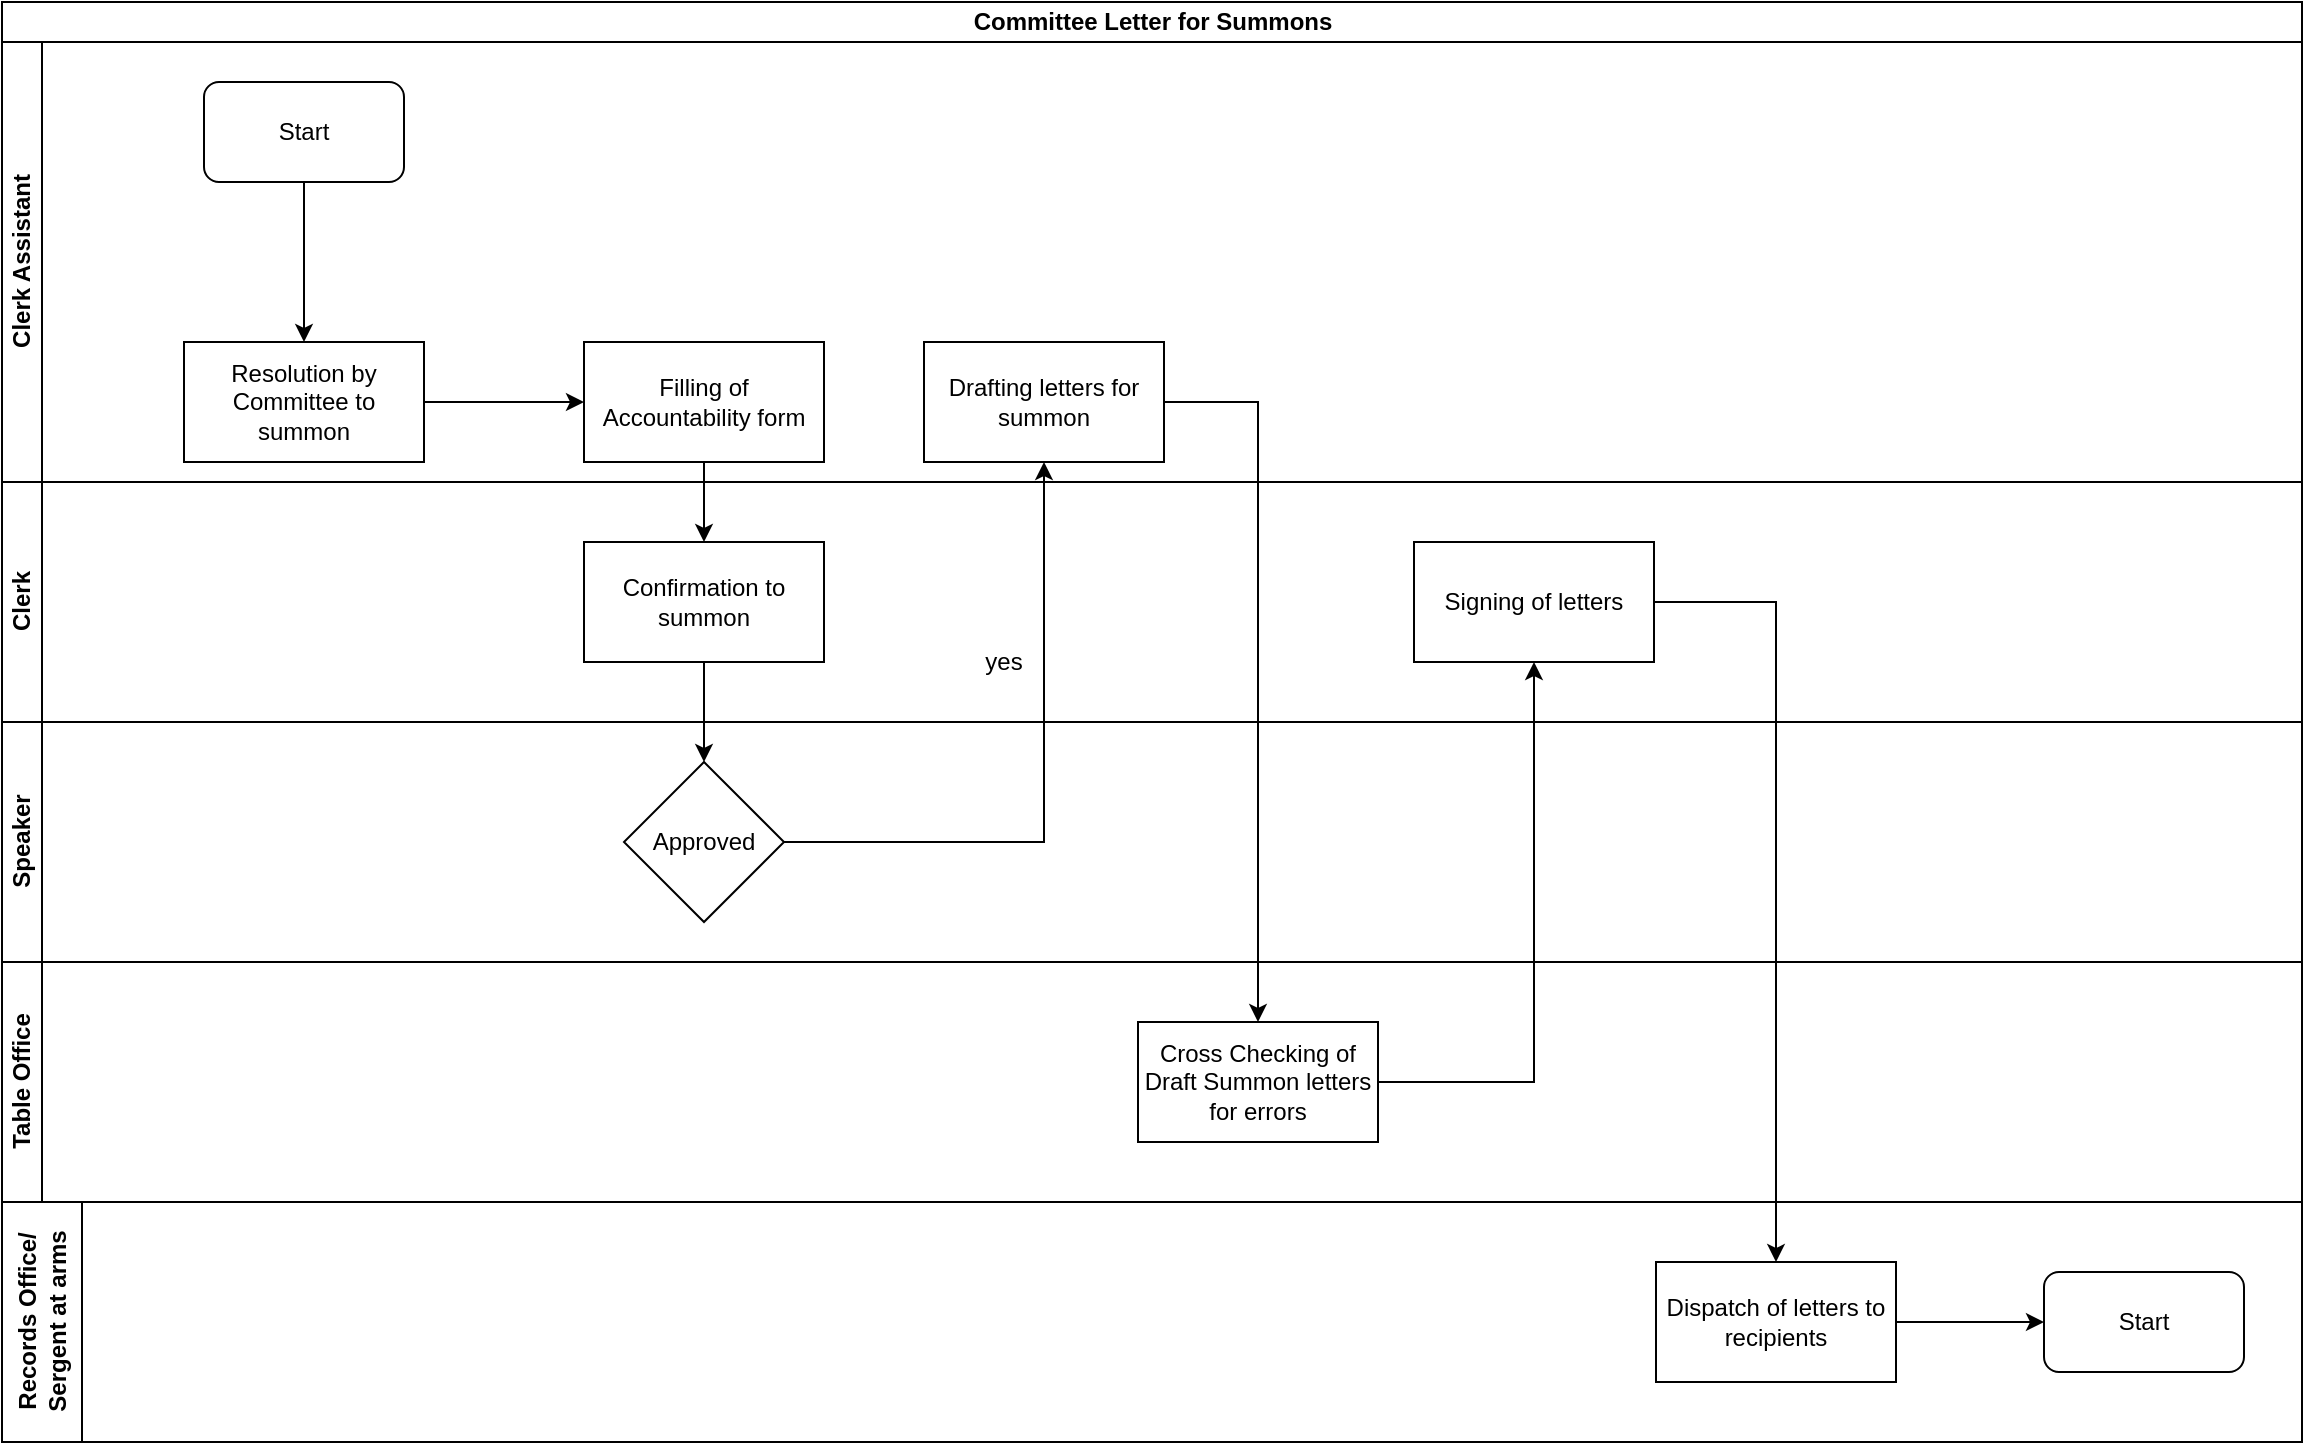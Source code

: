 <mxfile version="13.7.7" type="github">
  <diagram id="fW9NUbcDmhiTU7LCMh35" name="Page-1">
    <mxGraphModel dx="910" dy="487" grid="1" gridSize="10" guides="1" tooltips="1" connect="1" arrows="1" fold="1" page="1" pageScale="1" pageWidth="1169" pageHeight="827" math="0" shadow="0">
      <root>
        <mxCell id="0" />
        <mxCell id="1" parent="0" />
        <mxCell id="_9EXCAQElDtnFlGvw9H9-1" value="Committee Letter for Summons" style="swimlane;html=1;childLayout=stackLayout;resizeParent=1;resizeParentMax=0;horizontal=1;startSize=20;horizontalStack=0;" vertex="1" parent="1">
          <mxGeometry x="10" y="10" width="1150" height="720" as="geometry" />
        </mxCell>
        <mxCell id="_9EXCAQElDtnFlGvw9H9-2" value="Clerk Assistant" style="swimlane;html=1;startSize=20;horizontal=0;" vertex="1" parent="_9EXCAQElDtnFlGvw9H9-1">
          <mxGeometry y="20" width="1150" height="220" as="geometry" />
        </mxCell>
        <mxCell id="_9EXCAQElDtnFlGvw9H9-16" value="Start" style="rounded=1;whiteSpace=wrap;html=1;" vertex="1" parent="_9EXCAQElDtnFlGvw9H9-2">
          <mxGeometry x="101" y="20" width="100" height="50" as="geometry" />
        </mxCell>
        <mxCell id="_9EXCAQElDtnFlGvw9H9-19" value="Resolution by Committee to summon" style="rounded=0;whiteSpace=wrap;html=1;" vertex="1" parent="_9EXCAQElDtnFlGvw9H9-2">
          <mxGeometry x="91" y="150" width="120" height="60" as="geometry" />
        </mxCell>
        <mxCell id="_9EXCAQElDtnFlGvw9H9-18" value="" style="edgeStyle=orthogonalEdgeStyle;rounded=0;orthogonalLoop=1;jettySize=auto;html=1;entryX=0.5;entryY=0;entryDx=0;entryDy=0;" edge="1" parent="_9EXCAQElDtnFlGvw9H9-2" source="_9EXCAQElDtnFlGvw9H9-16" target="_9EXCAQElDtnFlGvw9H9-19">
          <mxGeometry relative="1" as="geometry">
            <mxPoint x="151" y="145" as="targetPoint" />
          </mxGeometry>
        </mxCell>
        <mxCell id="_9EXCAQElDtnFlGvw9H9-26" value="Drafting letters for summon" style="whiteSpace=wrap;html=1;rounded=0;" vertex="1" parent="_9EXCAQElDtnFlGvw9H9-2">
          <mxGeometry x="461" y="150" width="120" height="60" as="geometry" />
        </mxCell>
        <mxCell id="_9EXCAQElDtnFlGvw9H9-3" value="Clerk" style="swimlane;html=1;startSize=20;horizontal=0;" vertex="1" parent="_9EXCAQElDtnFlGvw9H9-1">
          <mxGeometry y="240" width="1150" height="120" as="geometry" />
        </mxCell>
        <mxCell id="_9EXCAQElDtnFlGvw9H9-31" value="Signing of letters" style="whiteSpace=wrap;html=1;rounded=0;" vertex="1" parent="_9EXCAQElDtnFlGvw9H9-3">
          <mxGeometry x="706" y="30" width="120" height="60" as="geometry" />
        </mxCell>
        <mxCell id="_9EXCAQElDtnFlGvw9H9-22" value="Confirmation to summon" style="whiteSpace=wrap;html=1;rounded=0;" vertex="1" parent="_9EXCAQElDtnFlGvw9H9-3">
          <mxGeometry x="291" y="30" width="120" height="60" as="geometry" />
        </mxCell>
        <mxCell id="_9EXCAQElDtnFlGvw9H9-28" value="yes" style="text;html=1;strokeColor=none;fillColor=none;align=center;verticalAlign=middle;whiteSpace=wrap;rounded=0;" vertex="1" parent="_9EXCAQElDtnFlGvw9H9-3">
          <mxGeometry x="481" y="80" width="40" height="20" as="geometry" />
        </mxCell>
        <mxCell id="_9EXCAQElDtnFlGvw9H9-4" value="Speaker" style="swimlane;html=1;startSize=20;horizontal=0;" vertex="1" parent="_9EXCAQElDtnFlGvw9H9-1">
          <mxGeometry y="360" width="1150" height="120" as="geometry" />
        </mxCell>
        <mxCell id="_9EXCAQElDtnFlGvw9H9-24" value="Approved" style="rhombus;whiteSpace=wrap;html=1;rounded=0;" vertex="1" parent="_9EXCAQElDtnFlGvw9H9-4">
          <mxGeometry x="311" y="20" width="80" height="80" as="geometry" />
        </mxCell>
        <mxCell id="_9EXCAQElDtnFlGvw9H9-9" value="Table Office" style="swimlane;html=1;startSize=20;horizontal=0;" vertex="1" parent="_9EXCAQElDtnFlGvw9H9-1">
          <mxGeometry y="480" width="1150" height="120" as="geometry" />
        </mxCell>
        <mxCell id="_9EXCAQElDtnFlGvw9H9-29" value="Cross Checking of Draft Summon letters for errors" style="whiteSpace=wrap;html=1;rounded=0;" vertex="1" parent="_9EXCAQElDtnFlGvw9H9-9">
          <mxGeometry x="568" y="30" width="120" height="60" as="geometry" />
        </mxCell>
        <mxCell id="_9EXCAQElDtnFlGvw9H9-15" value="&lt;div&gt;Records Office/ &lt;br&gt;&lt;/div&gt;&lt;div&gt;Sergent at arms&lt;/div&gt;" style="swimlane;html=1;startSize=40;horizontal=0;" vertex="1" parent="_9EXCAQElDtnFlGvw9H9-1">
          <mxGeometry y="600" width="1150" height="120" as="geometry" />
        </mxCell>
        <mxCell id="_9EXCAQElDtnFlGvw9H9-33" value="Dispatch of letters to recipients" style="whiteSpace=wrap;html=1;rounded=0;" vertex="1" parent="_9EXCAQElDtnFlGvw9H9-15">
          <mxGeometry x="827" y="30" width="120" height="60" as="geometry" />
        </mxCell>
        <mxCell id="_9EXCAQElDtnFlGvw9H9-25" value="" style="edgeStyle=orthogonalEdgeStyle;rounded=0;orthogonalLoop=1;jettySize=auto;html=1;" edge="1" parent="_9EXCAQElDtnFlGvw9H9-1" source="_9EXCAQElDtnFlGvw9H9-22" target="_9EXCAQElDtnFlGvw9H9-24">
          <mxGeometry relative="1" as="geometry" />
        </mxCell>
        <mxCell id="_9EXCAQElDtnFlGvw9H9-27" value="" style="edgeStyle=orthogonalEdgeStyle;rounded=0;orthogonalLoop=1;jettySize=auto;html=1;" edge="1" parent="_9EXCAQElDtnFlGvw9H9-1" source="_9EXCAQElDtnFlGvw9H9-24" target="_9EXCAQElDtnFlGvw9H9-26">
          <mxGeometry relative="1" as="geometry" />
        </mxCell>
        <mxCell id="_9EXCAQElDtnFlGvw9H9-30" value="" style="edgeStyle=orthogonalEdgeStyle;rounded=0;orthogonalLoop=1;jettySize=auto;html=1;" edge="1" parent="_9EXCAQElDtnFlGvw9H9-1" source="_9EXCAQElDtnFlGvw9H9-26" target="_9EXCAQElDtnFlGvw9H9-29">
          <mxGeometry relative="1" as="geometry">
            <Array as="points">
              <mxPoint x="628" y="200" />
            </Array>
          </mxGeometry>
        </mxCell>
        <mxCell id="_9EXCAQElDtnFlGvw9H9-32" value="" style="edgeStyle=orthogonalEdgeStyle;rounded=0;orthogonalLoop=1;jettySize=auto;html=1;" edge="1" parent="_9EXCAQElDtnFlGvw9H9-1" source="_9EXCAQElDtnFlGvw9H9-29" target="_9EXCAQElDtnFlGvw9H9-31">
          <mxGeometry relative="1" as="geometry" />
        </mxCell>
        <mxCell id="_9EXCAQElDtnFlGvw9H9-34" value="" style="edgeStyle=orthogonalEdgeStyle;rounded=0;orthogonalLoop=1;jettySize=auto;html=1;entryX=0.5;entryY=0;entryDx=0;entryDy=0;" edge="1" parent="_9EXCAQElDtnFlGvw9H9-1" source="_9EXCAQElDtnFlGvw9H9-31" target="_9EXCAQElDtnFlGvw9H9-33">
          <mxGeometry relative="1" as="geometry">
            <mxPoint x="897" y="630" as="targetPoint" />
            <Array as="points">
              <mxPoint x="887" y="300" />
            </Array>
          </mxGeometry>
        </mxCell>
        <mxCell id="_9EXCAQElDtnFlGvw9H9-23" value="" style="edgeStyle=orthogonalEdgeStyle;rounded=0;orthogonalLoop=1;jettySize=auto;html=1;" edge="1" parent="1" source="_9EXCAQElDtnFlGvw9H9-20" target="_9EXCAQElDtnFlGvw9H9-22">
          <mxGeometry relative="1" as="geometry" />
        </mxCell>
        <mxCell id="_9EXCAQElDtnFlGvw9H9-20" value="Filling of Accountability form" style="whiteSpace=wrap;html=1;rounded=0;" vertex="1" parent="1">
          <mxGeometry x="301" y="180" width="120" height="60" as="geometry" />
        </mxCell>
        <mxCell id="_9EXCAQElDtnFlGvw9H9-21" value="" style="edgeStyle=orthogonalEdgeStyle;rounded=0;orthogonalLoop=1;jettySize=auto;html=1;" edge="1" parent="1" source="_9EXCAQElDtnFlGvw9H9-19" target="_9EXCAQElDtnFlGvw9H9-20">
          <mxGeometry relative="1" as="geometry" />
        </mxCell>
        <mxCell id="_9EXCAQElDtnFlGvw9H9-36" value="" style="edgeStyle=orthogonalEdgeStyle;rounded=0;orthogonalLoop=1;jettySize=auto;html=1;entryX=0;entryY=0.5;entryDx=0;entryDy=0;" edge="1" parent="1" source="_9EXCAQElDtnFlGvw9H9-33" target="_9EXCAQElDtnFlGvw9H9-37">
          <mxGeometry relative="1" as="geometry">
            <mxPoint x="1057" y="670" as="targetPoint" />
          </mxGeometry>
        </mxCell>
        <mxCell id="_9EXCAQElDtnFlGvw9H9-37" value="Start" style="rounded=1;whiteSpace=wrap;html=1;" vertex="1" parent="1">
          <mxGeometry x="1031" y="645" width="100" height="50" as="geometry" />
        </mxCell>
      </root>
    </mxGraphModel>
  </diagram>
</mxfile>
